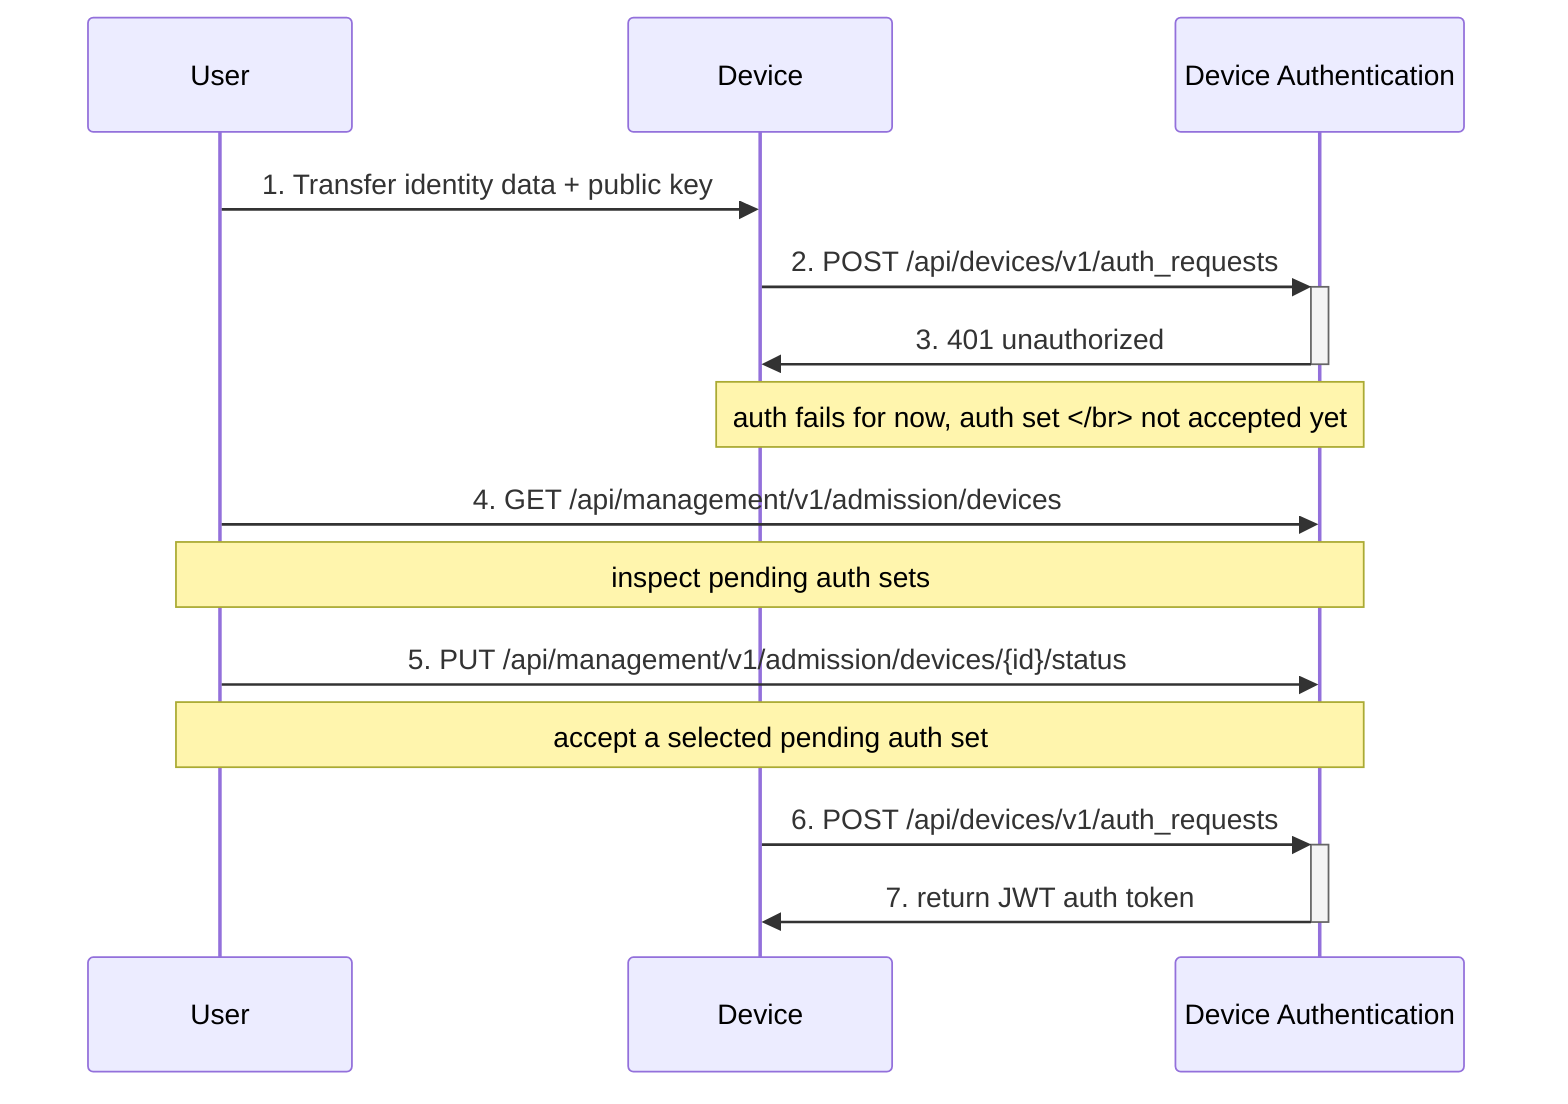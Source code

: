 sequenceDiagram
    participant User
    participant Device
    participant Device Authentication

    User->>Device: 1. Transfer identity data + public key

    Device->>+Device Authentication: 2. POST /api/devices/v1/auth_requests

    Device Authentication->>-Device: 3. 401 unauthorized
    Note over Device Authentication, Device: auth fails for now, auth set </br> not accepted yet

    User->>Device Authentication: 4. GET /api/management/v1/admission/devices
    Note over User,Device Authentication: inspect pending auth sets

    User->>Device Authentication: 5. PUT /api/management/v1/admission/devices/{id}/status
    Note over User,Device Authentication: accept a selected pending auth set

    Device->>+Device Authentication: 6. POST /api/devices/v1/auth_requests

    Device Authentication->>-Device: 7. return JWT auth token